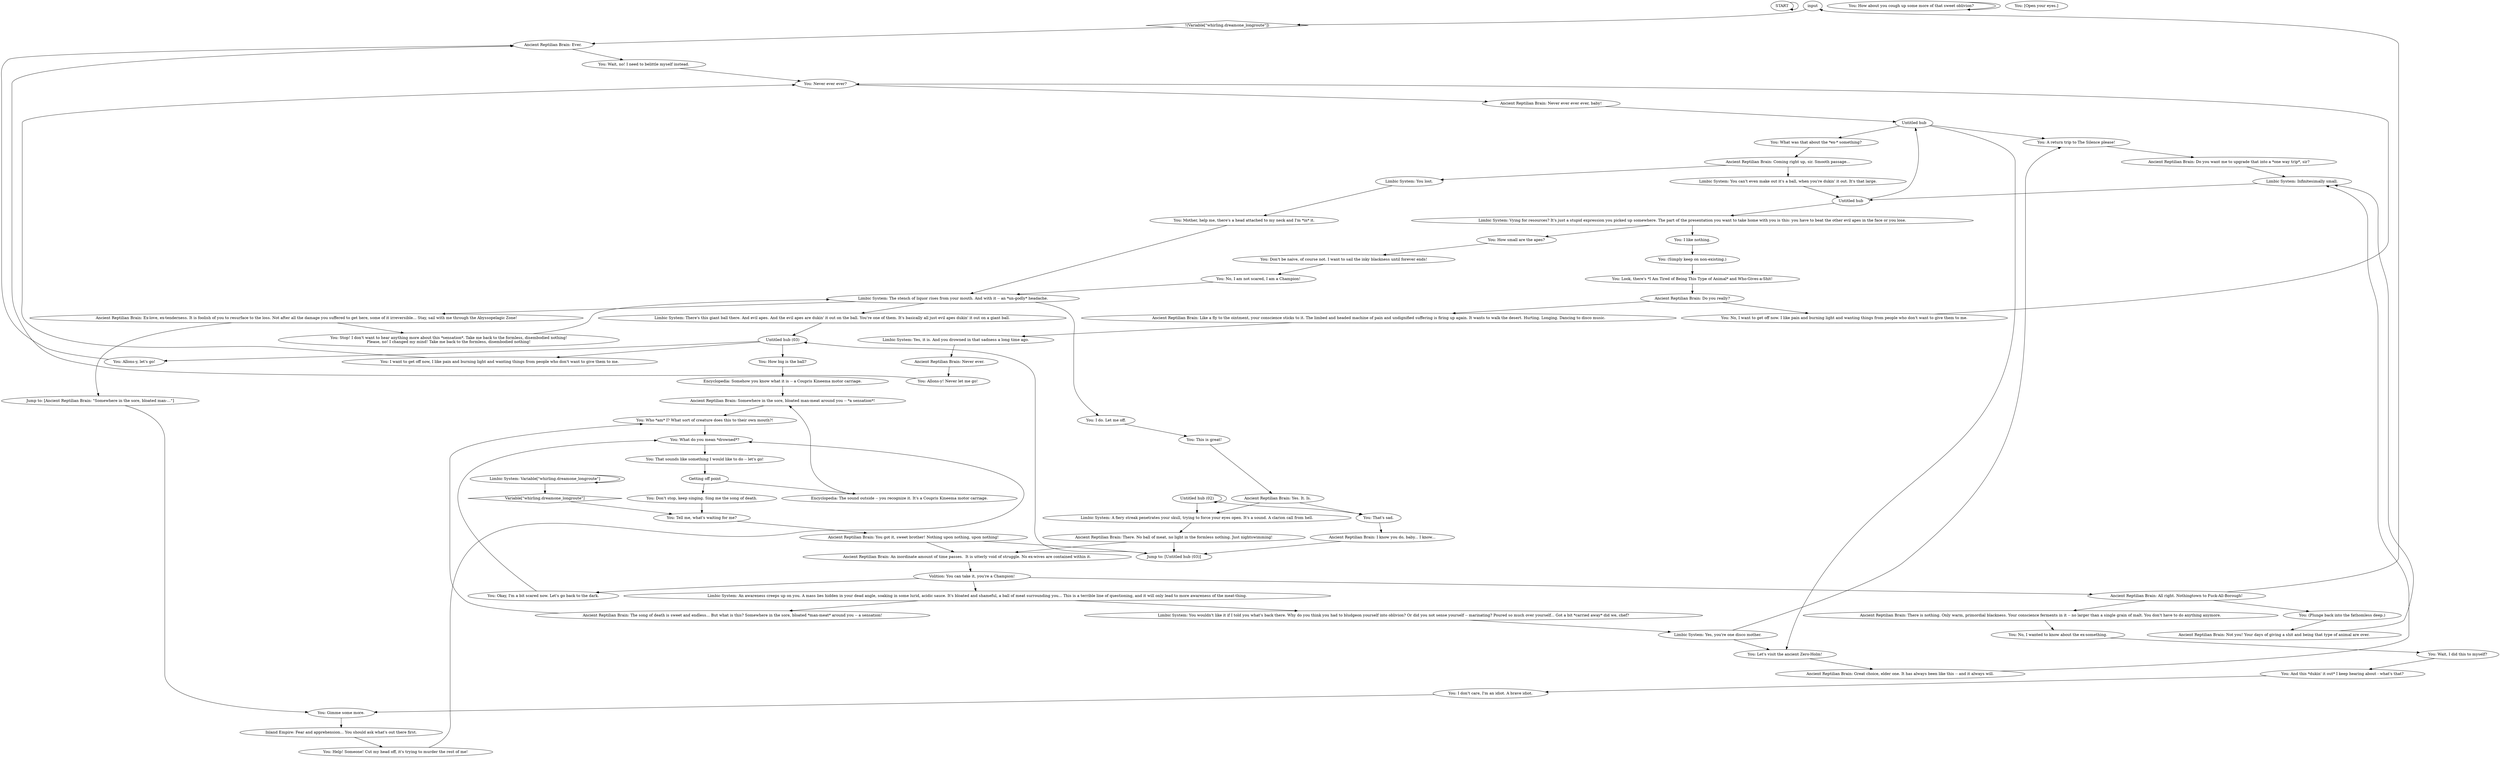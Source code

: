 # WHIRLING / DREAM1
# Adrift in an alcohol induced oblivion, the faculties of your mind speak to you.
# ==================================================
digraph G {
	  0 [label="START"];
	  1 [label="input"];
	  2 [label="You: Look, there's *I Am Tired of Being This Type of Animal* and Who-Gives-a-Shit!"];
	  3 [label="Ancient Reptilian Brain: An inordinate amount of time passes.  It is utterly void of struggle. No ex-wives are contained within it."];
	  4 [label="You: I like nothing."];
	  5 [label="You: That sounds like something I would like to do -- let's go!"];
	  6 [label="Limbic System: You lost."];
	  7 [label="You: I want to get off now, I like pain and burning light and wanting things from people who don't want to give them to me."];
	  8 [label="You: How big is the ball?"];
	  9 [label="You: And this *dukin' it out* I keep hearing about - what's that?"];
	  10 [label="Limbic System: Yes, you're one disco mother."];
	  11 [label="Inland Empire: Fear and apprehension... You should ask what's out there first."];
	  12 [label="Ancient Reptilian Brain: You got it, sweet brother! Nothing upon nothing, upon nothing!"];
	  13 [label="Limbic System: There's this giant ball there. And evil apes. And the evil apes are dukin' it out on the ball. You're one of them. It's basically all just evil apes dukin' it out on a giant ball."];
	  14 [label="You: Who *am* I? What sort of creature does this to their own mouth?!"];
	  15 [label="Ancient Reptilian Brain: Like a fly to the ointment, your conscience sticks to it. The limbed and headed machine of pain and undignified suffering is firing up again. It wants to walk the desert. Hurting. Longing. Dancing to disco music."];
	  16 [label="You: Don't be naive, of course not. I want to sail the inky blackness until forever ends!"];
	  17 [label="Limbic System: Infinitesimally small."];
	  18 [label="Getting off point"];
	  19 [label="Jump to: [Ancient Reptilian Brain: \"Somewhere in the sore, bloated man-...\"]"];
	  20 [label="You: Allons-y! Never let me go!"];
	  21 [label="Untitled hub"];
	  22 [label="Jump to: [Untitled hub (03)]"];
	  23 [label="You: How about you cough up some more of that sweet oblivion?"];
	  24 [label="Ancient Reptilian Brain: Coming right up, sir. Smooth passage..."];
	  25 [label="Limbic System: An awareness creeps up on you. A mass lies hidden in your dead angle, soaking in some lurid, acidic sauce. It's bloated and shameful, a ball of meat surrounding you... This is a terrible line of questioning, and it will only lead to more awareness of the meat-thing."];
	  26 [label="You: Stop! I don't want to hear anything more about this *sensation*. Take me back to the formless, disembodied nothing!\nPlease, no! I changed my mind! Take me back to the formless, disembodied nothing!"];
	  27 [label="You: No, I want to get off now. I like pain and burning light and wanting things from people who don't want to give them to me."];
	  28 [label="You: I do. Let me off."];
	  29 [label="You: Help! Someone! Cut my head off, it's trying to murder the rest of me!"];
	  30 [label="Untitled hub"];
	  31 [label="You: (Simply keep on non-existing.)"];
	  32 [label="Ancient Reptilian Brain: I know you do, baby... I know..."];
	  33 [label="Limbic System: Yes, it is. And you drowned in that sadness a long time ago."];
	  34 [label="Volition: You can take it, you're a Champion!"];
	  35 [label="Untitled hub (02)"];
	  36 [label="You: This is great!"];
	  37 [label="Limbic System: You wouldn't like it if I told you what's back there. Why do you think you had to bludgeon yourself into oblivion? Or did you not sense yourself -- marinating? Poured so much over yourself... Got a bit *carried away* did we, chef?"];
	  38 [label="You: No, I wanted to know about the ex-something."];
	  39 [label="Ancient Reptilian Brain: Ever."];
	  40 [label="Ancient Reptilian Brain: All right. Nothingtown to Fuck-All-Borough!"];
	  41 [label="You: No, I am not scared, I am a Champion!"];
	  42 [label="Limbic System: Variable[\"whirling.dreamone_longroute\"]"];
	  43 [label="Variable[\"whirling.dreamone_longroute\"]", shape=diamond];
	  44 [label="!(Variable[\"whirling.dreamone_longroute\"])", shape=diamond];
	  45 [label="Ancient Reptilian Brain: There is nothing. Only warm, primordial blackness. Your conscience ferments in it -- no larger than a single grain of malt. You don't have to do anything anymore."];
	  46 [label="You: A return trip to The Silence please!"];
	  47 [label="You: Tell me, what's waiting for me?"];
	  48 [label="Ancient Reptilian Brain: The song of death is sweet and endless... But what is this? Somewhere in the sore, bloated *man-meat* around you -- a sensation!"];
	  49 [label="You: (Plunge back into the fathomless deep.)"];
	  50 [label="You: Let's visit the ancient Zero-Holm!"];
	  51 [label="You: I don't care, I'm an idiot. A brave idiot."];
	  52 [label="Limbic System: Vying for resources? It's just a stupid expression you picked up somewhere. The part of the presentation you want to take home with you is this: you have to beat the other evil apes in the face or you lose."];
	  53 [label="You: Never ever ever?"];
	  54 [label="Ancient Reptilian Brain: Do you really?"];
	  55 [label="Ancient Reptilian Brain: Not you! Your days of giving a shit and being that type of animal are over."];
	  56 [label="Ancient Reptilian Brain: There. No ball of meat, no light in the formless nothing. Just nightswimming!"];
	  57 [label="Encyclopedia: Somehow you know what it is -- a Coupris Kineema motor carriage."];
	  58 [label="Limbic System: You can't even make out it's a ball, when you're dukin' it out. It's that large."];
	  59 [label="You: Allons-y, let's go!"];
	  60 [label="You: How small are the apes?"];
	  61 [label="You: That's sad."];
	  62 [label="You: What was that about the *ex-* something?"];
	  63 [label="You: Wait, I did this to myself?"];
	  64 [label="Ancient Reptilian Brain: Ex-love, ex-tenderness. It is foolish of you to resurface to the loss. Not after all the damage you suffered to get here, some of it irreversible... Stay, sail with me through the Abyssopelagic Zone!"];
	  65 [label="You: Okay, I'm a bit scared now. Let's go back to the dark."];
	  66 [label="You: Mother, help me, there's a head attached to my neck and I'm *in* it."];
	  67 [label="Encyclopedia: The sound outside -- you recognize it. It's a Coupris Kineema motor carriage."];
	  68 [label="You: Wait, no! I need to belittle myself instead."];
	  69 [label="Ancient Reptilian Brain: Never ever."];
	  70 [label="You: What do you mean *drowned*?"];
	  71 [label="Limbic System: A fiery streak penetrates your skull, trying to force your eyes open. It's a sound. A clarion call from hell."];
	  72 [label="You: Gimme some more."];
	  73 [label="Ancient Reptilian Brain: Somewhere in the sore, bloated man-meat around you -- *a sensation*!"];
	  74 [label="You: [Open your eyes.]"];
	  75 [label="Untitled hub (03)"];
	  76 [label="Ancient Reptilian Brain: Do you want me to upgrade that into a *one way trip*, sir?"];
	  77 [label="You: Don't stop, keep singing. Sing me the song of death."];
	  78 [label="Limbic System: The stench of liquor rises from your mouth. And with it -- an *un-godly* headache."];
	  79 [label="Ancient Reptilian Brain: Never ever ever ever, baby!"];
	  80 [label="Ancient Reptilian Brain: Yes. It. Is."];
	  81 [label="Ancient Reptilian Brain: Great choice, elder one. It has always been like this -- and it always will."];
	  0 -> 0
	  1 -> 44
	  2 -> 54
	  3 -> 34
	  4 -> 31
	  5 -> 18
	  6 -> 66
	  7 -> 53
	  8 -> 57
	  9 -> 51
	  10 -> 50
	  10 -> 46
	  11 -> 29
	  12 -> 3
	  12 -> 22
	  13 -> 75
	  14 -> 70
	  15 -> 33
	  16 -> 41
	  17 -> 21
	  18 -> 67
	  18 -> 77
	  19 -> 72
	  20 -> 39
	  21 -> 52
	  21 -> 30
	  22 -> 75
	  23 -> 23
	  24 -> 58
	  24 -> 6
	  25 -> 48
	  25 -> 37
	  26 -> 78
	  27 -> 53
	  28 -> 36
	  29 -> 70
	  30 -> 46
	  30 -> 50
	  30 -> 62
	  31 -> 2
	  32 -> 22
	  33 -> 69
	  34 -> 40
	  34 -> 65
	  34 -> 25
	  35 -> 35
	  35 -> 61
	  35 -> 71
	  36 -> 80
	  37 -> 10
	  38 -> 63
	  39 -> 68
	  40 -> 49
	  40 -> 45
	  40 -> 1
	  41 -> 78
	  42 -> 42
	  42 -> 43
	  43 -> 47
	  44 -> 39
	  45 -> 38
	  46 -> 76
	  47 -> 12
	  48 -> 14
	  49 -> 55
	  50 -> 81
	  51 -> 72
	  52 -> 60
	  52 -> 4
	  53 -> 79
	  54 -> 27
	  54 -> 15
	  55 -> 17
	  56 -> 3
	  56 -> 22
	  57 -> 73
	  58 -> 21
	  59 -> 39
	  60 -> 16
	  61 -> 32
	  62 -> 24
	  63 -> 9
	  64 -> 26
	  64 -> 19
	  65 -> 70
	  66 -> 78
	  67 -> 73
	  68 -> 53
	  69 -> 20
	  70 -> 5
	  71 -> 56
	  72 -> 11
	  73 -> 14
	  75 -> 8
	  75 -> 59
	  75 -> 7
	  76 -> 17
	  77 -> 47
	  78 -> 64
	  78 -> 28
	  78 -> 13
	  79 -> 30
	  80 -> 61
	  80 -> 71
	  81 -> 17
}

